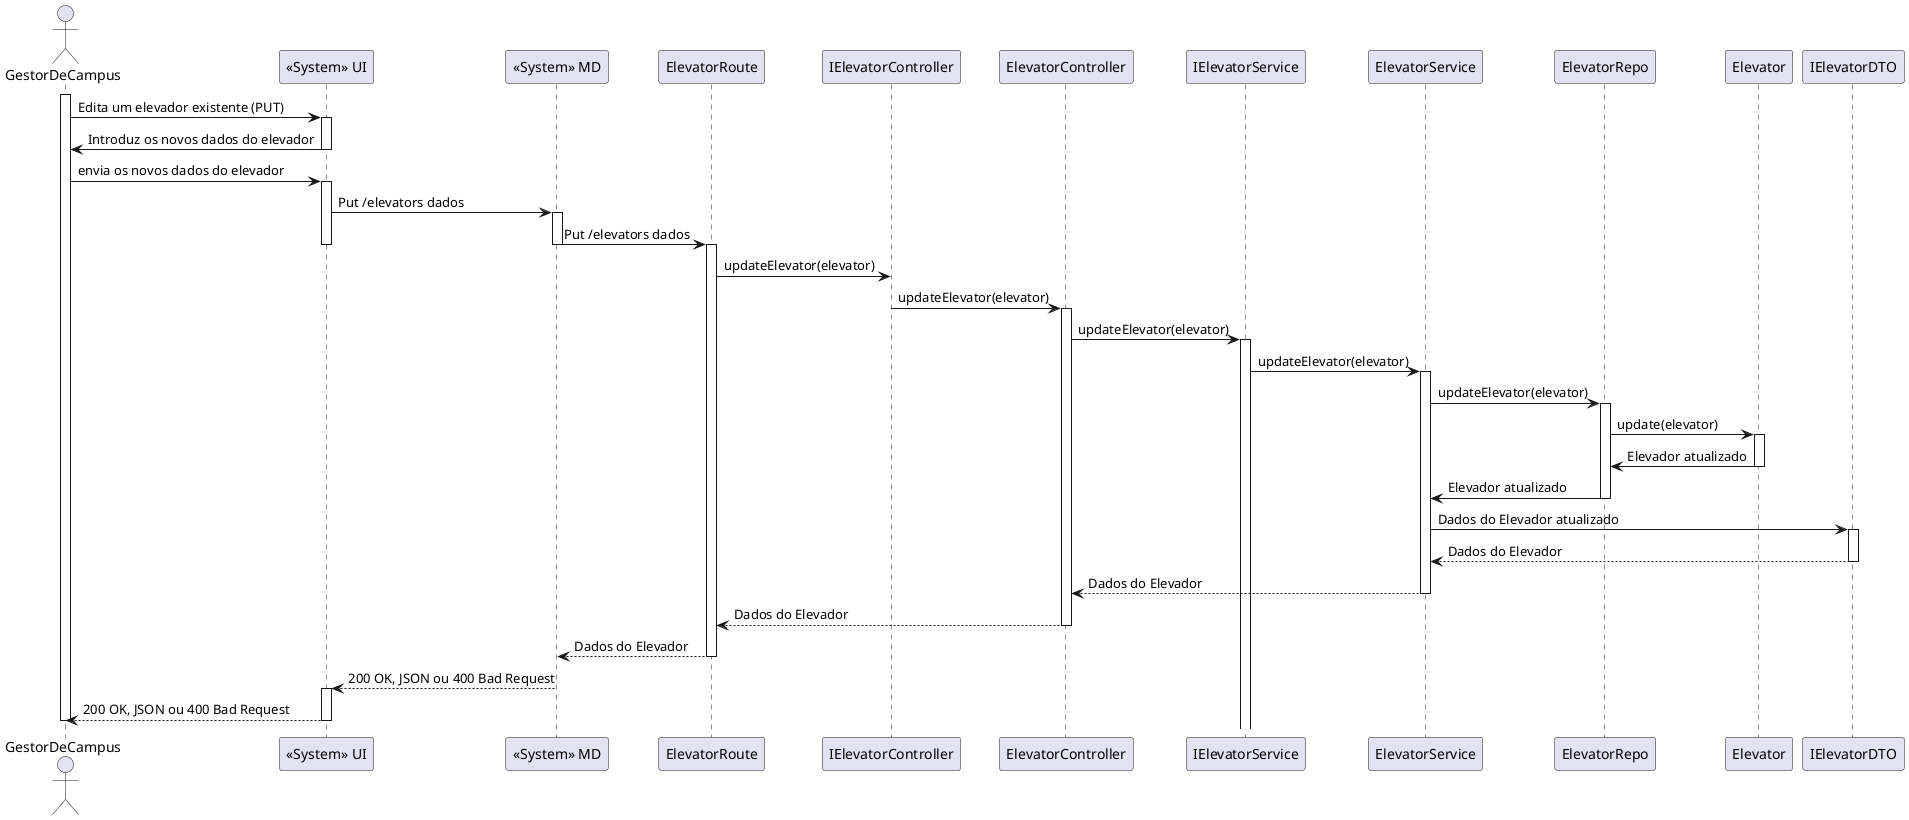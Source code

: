 @startuml
!define ACTOR class

actor User as "GestorDeCampus"
participant UI as "<<System>> UI"
participant MD as "<<System>> MD"
participant ElevatorRoute
participant IElevatorController
participant ElevatorController
participant IElevatorService
participant ElevatorService
participant ElevatorRepo
participant Elevator
participant IElevatorDTO

activate User
User -> UI: Edita um elevador existente (PUT)
activate UI
UI -> User: Introduz os novos dados do elevador
deactivate UI
User -> UI: envia os novos dados do elevador
activate UI
UI -> MD: Put /elevators dados
activate MD
MD -> ElevatorRoute: Put /elevators dados
deactivate MD
deactivate UI

activate ElevatorRoute
ElevatorRoute -> IElevatorController: updateElevator(elevator)
IElevatorController -> ElevatorController: updateElevator(elevator)
activate ElevatorController
ElevatorController -> IElevatorService: updateElevator(elevator)
activate IElevatorService
IElevatorService -> ElevatorService: updateElevator(elevator)
activate ElevatorService
ElevatorService -> ElevatorRepo: updateElevator(elevator)
activate ElevatorRepo
ElevatorRepo -> Elevator: update(elevator)
activate Elevator
Elevator -> ElevatorRepo: Elevador atualizado
deactivate Elevator
ElevatorRepo -> ElevatorService: Elevador atualizado
deactivate ElevatorRepo
ElevatorService -> IElevatorDTO: Dados do Elevador atualizado
activate IElevatorDTO
IElevatorDTO --> ElevatorService: Dados do Elevador
deactivate IElevatorDTO
ElevatorService --> ElevatorController: Dados do Elevador
deactivate ElevatorService
ElevatorController --> ElevatorRoute: Dados do Elevador
deactivate ElevatorController
ElevatorRoute --> MD: Dados do Elevador
deactivate ElevatorRoute
MD --> UI: 200 OK, JSON ou 400 Bad Request
activate UI
UI --> User: 200 OK, JSON ou 400 Bad Request
deactivate UI
deactivate User
@enduml
